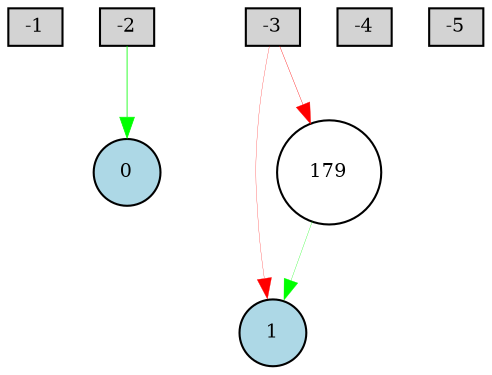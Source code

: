 digraph {
	node [fontsize=9 height=0.2 shape=circle width=0.2]
	-1 [fillcolor=lightgray shape=box style=filled]
	-2 [fillcolor=lightgray shape=box style=filled]
	-3 [fillcolor=lightgray shape=box style=filled]
	-4 [fillcolor=lightgray shape=box style=filled]
	-5 [fillcolor=lightgray shape=box style=filled]
	0 [fillcolor=lightblue style=filled]
	1 [fillcolor=lightblue style=filled]
	179 [fillcolor=white style=filled]
	-2 -> 0 [color=green penwidth=0.3789439905725056 style=solid]
	-3 -> 1 [color=red penwidth=0.12447781715651941 style=solid]
	-3 -> 179 [color=red penwidth=0.179638042276733 style=solid]
	179 -> 1 [color=green penwidth=0.14306070028920026 style=solid]
}
